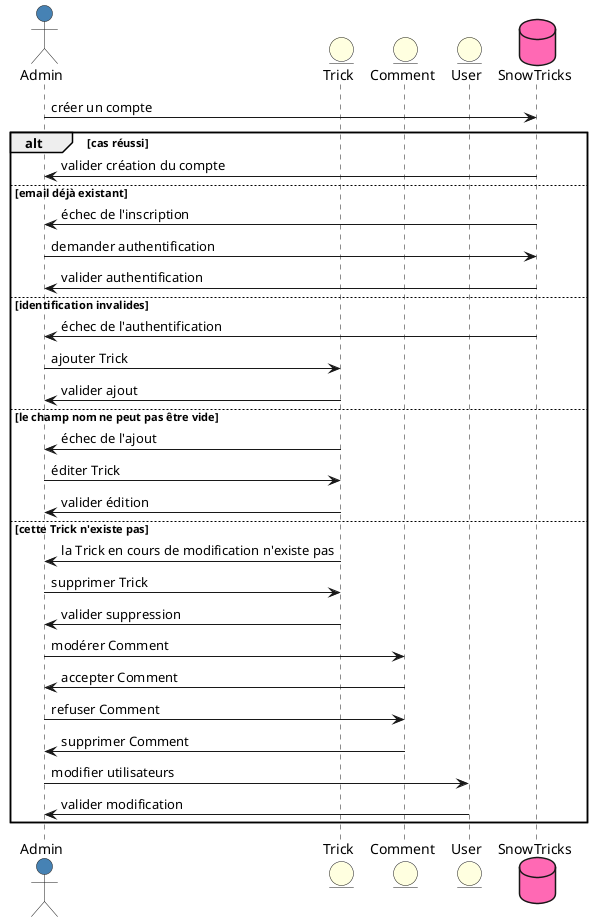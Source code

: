 @startuml AdminSequence

skinparam responseCommentBelowArrow true
skinparam SequenceCommentAlignment center

actor Admin as Admin #SteelBlue

entity Trick as Trick #LightYellow
entity Comment as Comment #LightYellow
entity User as User #LightYellow

database SnowTricks as SnowTricks #HotPink

Admin -> SnowTricks: créer un compte
alt cas réussi
SnowTricks-> Admin: valider création du compte
else email déjà existant 
SnowTricks-> Admin: échec de l'inscription

Admin -> SnowTricks: demander authentification 
SnowTricks-> Admin: valider authentification 
else identification invalides
SnowTricks-> Admin: échec de l'authentification

Admin -> Trick: ajouter Trick
Trick -> Admin: valider ajout
else le champ nom ne peut pas être vide
Trick -> Admin: échec de l'ajout

Admin -> Trick: éditer Trick
Trick -> Admin: valider édition
else cette Trick n'existe pas
Trick -> Admin: la Trick en cours de modification n'existe pas

Admin -> Trick: supprimer Trick
Trick -> Admin: valider suppression

Admin -> Comment: modérer Comment
Comment -> Admin: accepter Comment
Admin  -> Comment: refuser Comment
Comment -> Admin: supprimer Comment

Admin -> User: modifier utilisateurs
User -> Admin: valider modification

end
@enduml